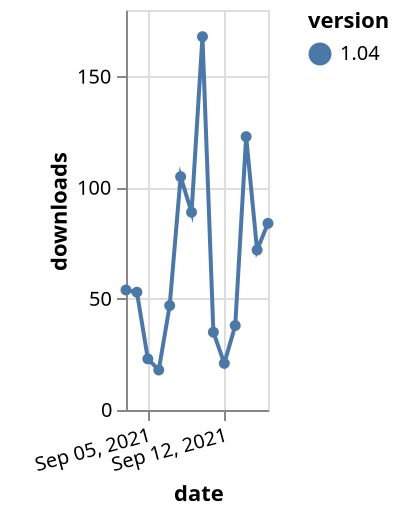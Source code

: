 {"$schema": "https://vega.github.io/schema/vega-lite/v5.json", "description": "A simple bar chart with embedded data.", "data": {"values": [{"date": "2021-09-03", "total": 82280, "delta": 54, "version": "1.04"}, {"date": "2021-09-04", "total": 82333, "delta": 53, "version": "1.04"}, {"date": "2021-09-05", "total": 82356, "delta": 23, "version": "1.04"}, {"date": "2021-09-06", "total": 82374, "delta": 18, "version": "1.04"}, {"date": "2021-09-07", "total": 82421, "delta": 47, "version": "1.04"}, {"date": "2021-09-08", "total": 82526, "delta": 105, "version": "1.04"}, {"date": "2021-09-09", "total": 82615, "delta": 89, "version": "1.04"}, {"date": "2021-09-10", "total": 82783, "delta": 168, "version": "1.04"}, {"date": "2021-09-11", "total": 82818, "delta": 35, "version": "1.04"}, {"date": "2021-09-12", "total": 82839, "delta": 21, "version": "1.04"}, {"date": "2021-09-13", "total": 82877, "delta": 38, "version": "1.04"}, {"date": "2021-09-14", "total": 83000, "delta": 123, "version": "1.04"}, {"date": "2021-09-15", "total": 83072, "delta": 72, "version": "1.04"}, {"date": "2021-09-16", "total": 83156, "delta": 84, "version": "1.04"}]}, "width": "container", "mark": {"type": "line", "point": {"filled": true}}, "encoding": {"x": {"field": "date", "type": "temporal", "timeUnit": "yearmonthdate", "title": "date", "axis": {"labelAngle": -15}}, "y": {"field": "delta", "type": "quantitative", "title": "downloads"}, "color": {"field": "version", "type": "nominal"}, "tooltip": {"field": "delta"}}}